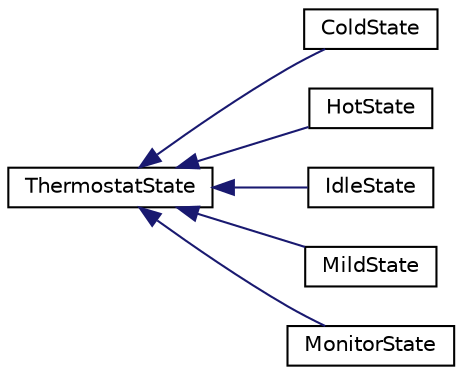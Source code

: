 digraph "Graphical Class Hierarchy"
{
 // LATEX_PDF_SIZE
  edge [fontname="Helvetica",fontsize="10",labelfontname="Helvetica",labelfontsize="10"];
  node [fontname="Helvetica",fontsize="10",shape=record];
  rankdir="LR";
  Node0 [label="ThermostatState",height=0.2,width=0.4,color="black", fillcolor="white", style="filled",URL="$classThermostatState.html",tooltip=" "];
  Node0 -> Node1 [dir="back",color="midnightblue",fontsize="10",style="solid",fontname="Helvetica"];
  Node1 [label="ColdState",height=0.2,width=0.4,color="black", fillcolor="white", style="filled",URL="$classColdState.html",tooltip=" "];
  Node0 -> Node2 [dir="back",color="midnightblue",fontsize="10",style="solid",fontname="Helvetica"];
  Node2 [label="HotState",height=0.2,width=0.4,color="black", fillcolor="white", style="filled",URL="$classHotState.html",tooltip=" "];
  Node0 -> Node3 [dir="back",color="midnightblue",fontsize="10",style="solid",fontname="Helvetica"];
  Node3 [label="IdleState",height=0.2,width=0.4,color="black", fillcolor="white", style="filled",URL="$classIdleState.html",tooltip=" "];
  Node0 -> Node4 [dir="back",color="midnightblue",fontsize="10",style="solid",fontname="Helvetica"];
  Node4 [label="MildState",height=0.2,width=0.4,color="black", fillcolor="white", style="filled",URL="$classMildState.html",tooltip=" "];
  Node0 -> Node5 [dir="back",color="midnightblue",fontsize="10",style="solid",fontname="Helvetica"];
  Node5 [label="MonitorState",height=0.2,width=0.4,color="black", fillcolor="white", style="filled",URL="$classMonitorState.html",tooltip=" "];
}
